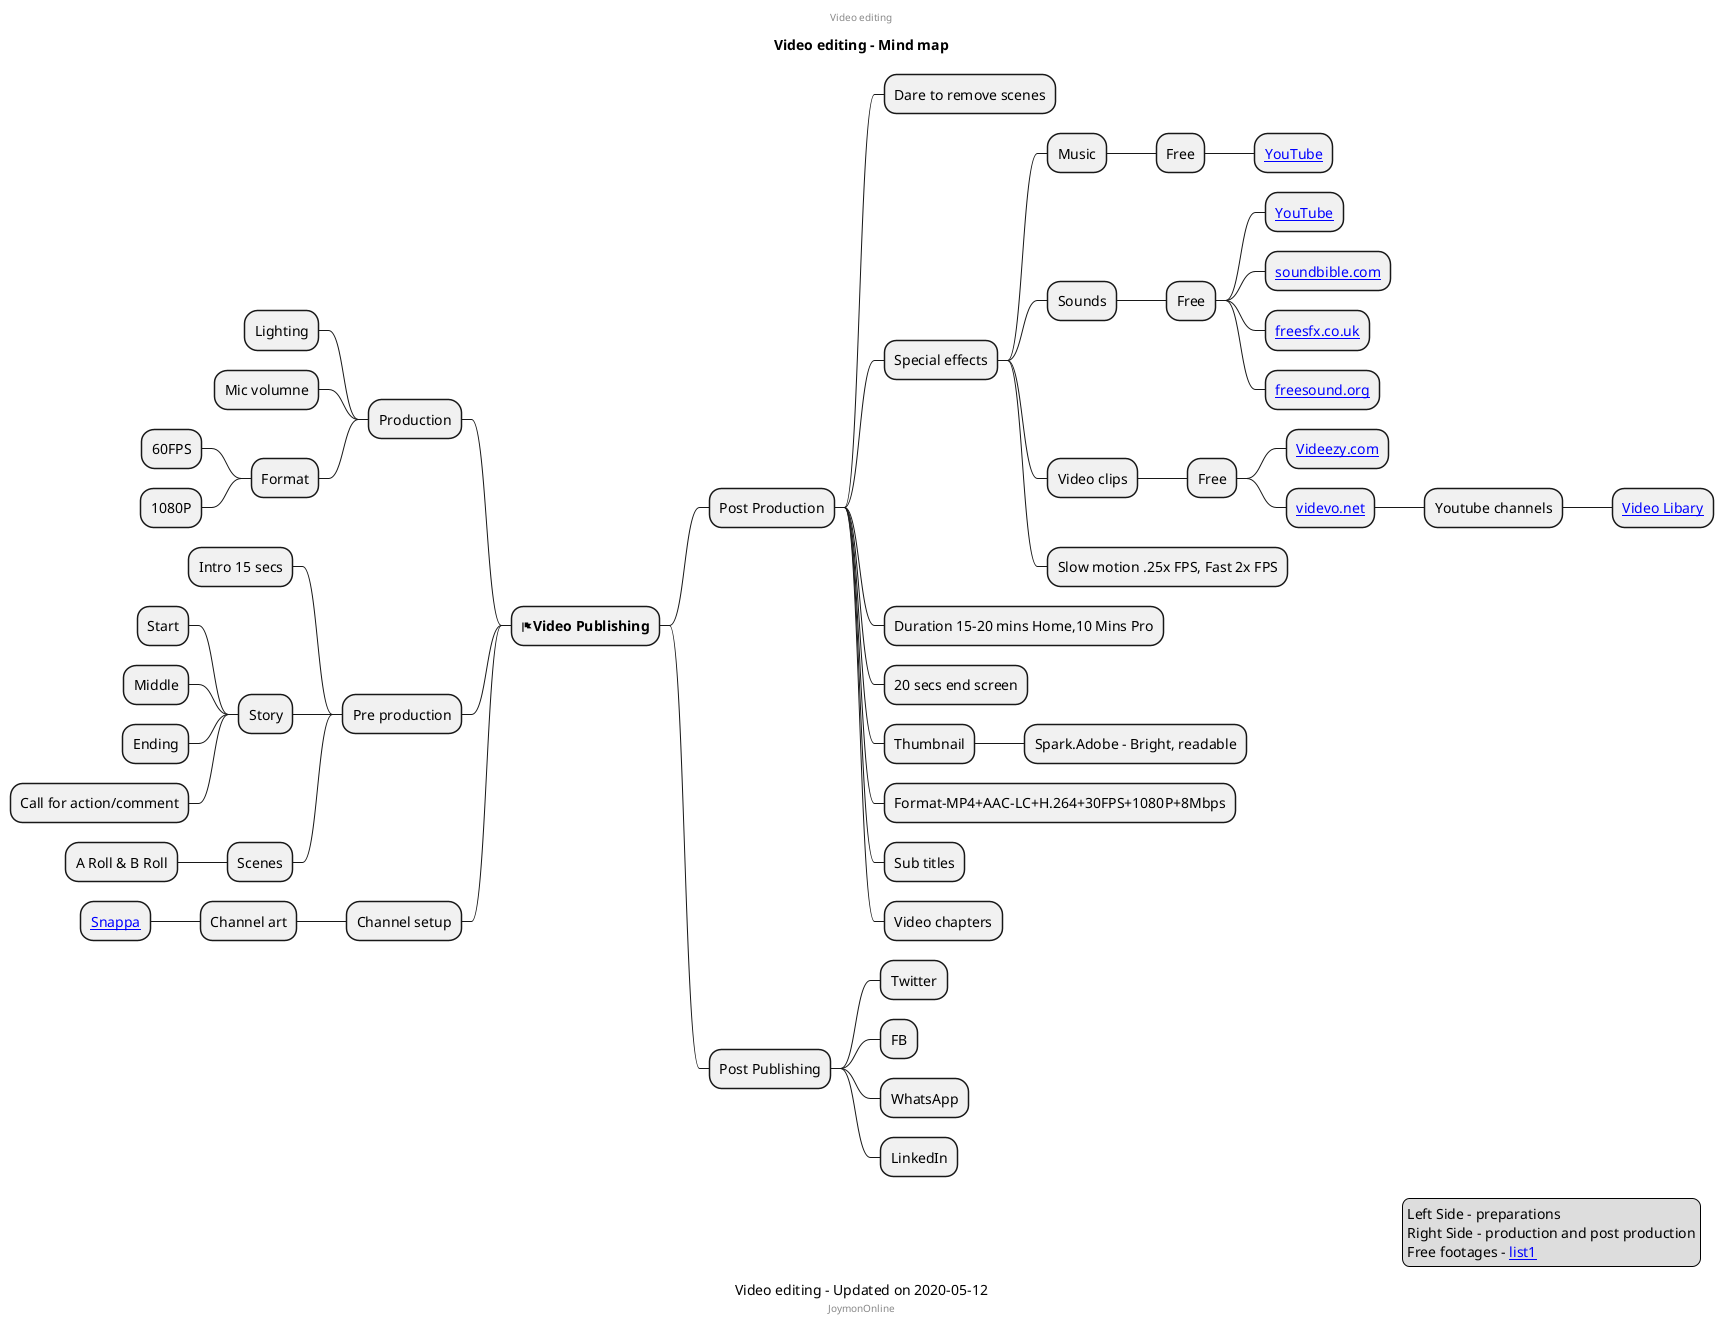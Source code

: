 @startmindmap
caption Video editing - Updated on 2020-05-12
title Video editing - Mind map
center header
Video editing
endheader

* <&flag><b>Video Publishing</b>

** Post Production
*** Dare to remove scenes
*** Special effects
**** Music
***** Free
****** [[https://www.youtube.com/audiolibrary/music?nv=1 YouTube]]
**** Sounds
***** Free
****** [[https://www.youtube.com/audiolibrary/soundeffects?nv=1 YouTube]]
****** [[https://soundbible.com/ soundbible.com]]
****** [[https://freesfx.co.uk/ freesfx.co.uk]]
****** [[https://freesound.org/ freesound.org]]
**** Video clips
***** Free
****** [[https://www.videezy.com/ Videezy.com]]
****** [[https://www.videvo.net/ videvo.net]]
******* Youtube channels
******** [[https://www.youtube.com/channel/UC8ScFr0TdBPz9bLElei6-VA/videos Video Libary]]
**** Slow motion .25x FPS, Fast 2x FPS
*** Duration 15-20 mins Home,10 Mins Pro
*** 20 secs end screen
*** Thumbnail
**** Spark.Adobe - Bright, readable
*** Format-MP4+AAC-LC+H.264+30FPS+1080P+8Mbps
*** Sub titles
*** Video chapters
** Post Publishing
*** Twitter
*** FB
*** WhatsApp
*** LinkedIn

left side
** Production
*** Lighting
*** Mic volumne
*** Format
**** 60FPS
**** 1080P
** Pre production
*** Intro 15 secs
*** Story
**** Start
**** Middle
**** Ending
****  Call for action/comment
*** Scenes
**** A Roll & B Roll
** Channel setup
*** Channel art
**** [[https://snappa.com/ Snappa]]
center footer JoymonOnline

legend right
  Left Side - preparations
  Right Side - production and post production
  Free footages - [[https://www.oberlo.com/blog/free-stock-video-websites list1]]
endlegend
@endmindmap